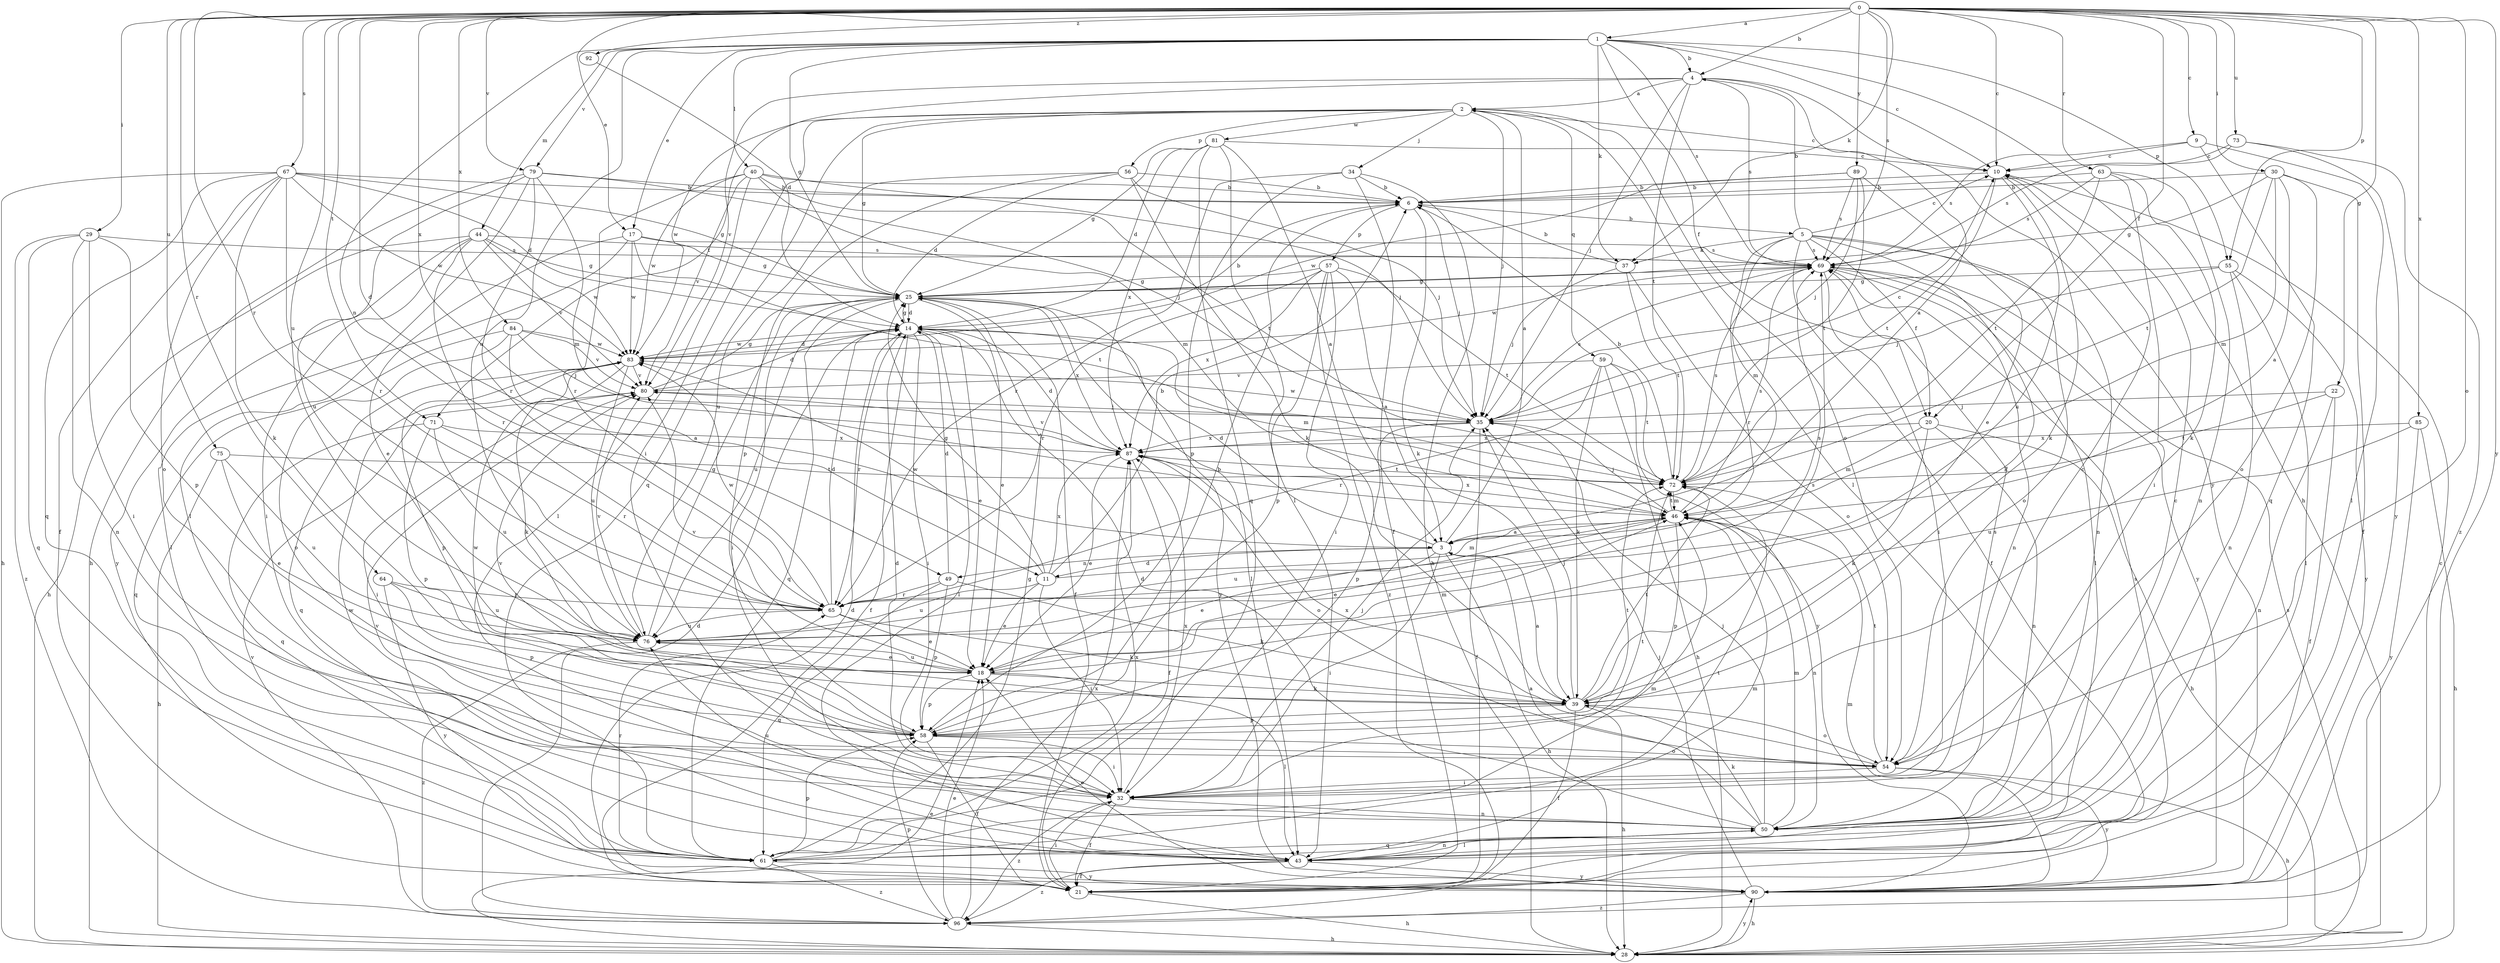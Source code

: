 strict digraph  {
0;
1;
2;
3;
4;
5;
6;
9;
10;
11;
14;
17;
18;
20;
21;
22;
25;
28;
29;
30;
32;
34;
35;
37;
39;
40;
43;
44;
46;
49;
50;
54;
55;
56;
57;
58;
59;
61;
63;
64;
65;
67;
69;
71;
72;
73;
75;
76;
79;
80;
81;
83;
84;
85;
87;
89;
90;
92;
96;
0 -> 1  [label=a];
0 -> 4  [label=b];
0 -> 9  [label=c];
0 -> 10  [label=c];
0 -> 11  [label=d];
0 -> 17  [label=e];
0 -> 20  [label=f];
0 -> 22  [label=g];
0 -> 29  [label=i];
0 -> 30  [label=i];
0 -> 37  [label=k];
0 -> 54  [label=o];
0 -> 55  [label=p];
0 -> 63  [label=r];
0 -> 64  [label=r];
0 -> 65  [label=r];
0 -> 67  [label=s];
0 -> 69  [label=s];
0 -> 71  [label=t];
0 -> 73  [label=u];
0 -> 75  [label=u];
0 -> 76  [label=u];
0 -> 79  [label=v];
0 -> 84  [label=x];
0 -> 85  [label=x];
0 -> 87  [label=x];
0 -> 89  [label=y];
0 -> 90  [label=y];
0 -> 92  [label=z];
1 -> 4  [label=b];
1 -> 10  [label=c];
1 -> 17  [label=e];
1 -> 20  [label=f];
1 -> 25  [label=g];
1 -> 28  [label=h];
1 -> 37  [label=k];
1 -> 40  [label=l];
1 -> 44  [label=m];
1 -> 49  [label=n];
1 -> 55  [label=p];
1 -> 69  [label=s];
1 -> 76  [label=u];
1 -> 79  [label=v];
2 -> 10  [label=c];
2 -> 25  [label=g];
2 -> 32  [label=i];
2 -> 34  [label=j];
2 -> 35  [label=j];
2 -> 43  [label=l];
2 -> 54  [label=o];
2 -> 56  [label=p];
2 -> 59  [label=q];
2 -> 61  [label=q];
2 -> 81  [label=w];
2 -> 83  [label=w];
3 -> 2  [label=a];
3 -> 11  [label=d];
3 -> 14  [label=d];
3 -> 18  [label=e];
3 -> 28  [label=h];
3 -> 32  [label=i];
3 -> 49  [label=n];
4 -> 2  [label=a];
4 -> 3  [label=a];
4 -> 35  [label=j];
4 -> 69  [label=s];
4 -> 71  [label=t];
4 -> 72  [label=t];
4 -> 80  [label=v];
4 -> 90  [label=y];
5 -> 4  [label=b];
5 -> 10  [label=c];
5 -> 20  [label=f];
5 -> 21  [label=f];
5 -> 37  [label=k];
5 -> 39  [label=k];
5 -> 46  [label=m];
5 -> 50  [label=n];
5 -> 54  [label=o];
5 -> 65  [label=r];
5 -> 69  [label=s];
6 -> 5  [label=b];
6 -> 35  [label=j];
6 -> 39  [label=k];
6 -> 57  [label=p];
9 -> 10  [label=c];
9 -> 43  [label=l];
9 -> 61  [label=q];
9 -> 69  [label=s];
10 -> 6  [label=b];
10 -> 39  [label=k];
10 -> 72  [label=t];
10 -> 76  [label=u];
11 -> 6  [label=b];
11 -> 18  [label=e];
11 -> 25  [label=g];
11 -> 32  [label=i];
11 -> 46  [label=m];
11 -> 76  [label=u];
11 -> 83  [label=w];
11 -> 87  [label=x];
14 -> 6  [label=b];
14 -> 18  [label=e];
14 -> 21  [label=f];
14 -> 25  [label=g];
14 -> 32  [label=i];
14 -> 43  [label=l];
14 -> 46  [label=m];
14 -> 65  [label=r];
14 -> 83  [label=w];
17 -> 18  [label=e];
17 -> 25  [label=g];
17 -> 43  [label=l];
17 -> 69  [label=s];
17 -> 72  [label=t];
17 -> 83  [label=w];
18 -> 39  [label=k];
18 -> 43  [label=l];
18 -> 46  [label=m];
18 -> 58  [label=p];
18 -> 76  [label=u];
18 -> 80  [label=v];
20 -> 28  [label=h];
20 -> 39  [label=k];
20 -> 46  [label=m];
20 -> 50  [label=n];
20 -> 87  [label=x];
21 -> 14  [label=d];
21 -> 28  [label=h];
21 -> 32  [label=i];
21 -> 69  [label=s];
22 -> 21  [label=f];
22 -> 35  [label=j];
22 -> 50  [label=n];
22 -> 72  [label=t];
25 -> 14  [label=d];
25 -> 18  [label=e];
25 -> 21  [label=f];
25 -> 32  [label=i];
25 -> 43  [label=l];
25 -> 61  [label=q];
25 -> 76  [label=u];
25 -> 87  [label=x];
25 -> 90  [label=y];
28 -> 10  [label=c];
28 -> 18  [label=e];
28 -> 69  [label=s];
28 -> 90  [label=y];
29 -> 32  [label=i];
29 -> 50  [label=n];
29 -> 58  [label=p];
29 -> 61  [label=q];
29 -> 69  [label=s];
29 -> 96  [label=z];
30 -> 3  [label=a];
30 -> 6  [label=b];
30 -> 21  [label=f];
30 -> 25  [label=g];
30 -> 46  [label=m];
30 -> 54  [label=o];
30 -> 72  [label=t];
32 -> 14  [label=d];
32 -> 21  [label=f];
32 -> 35  [label=j];
32 -> 50  [label=n];
32 -> 69  [label=s];
32 -> 72  [label=t];
32 -> 87  [label=x];
32 -> 96  [label=z];
34 -> 6  [label=b];
34 -> 21  [label=f];
34 -> 28  [label=h];
34 -> 58  [label=p];
34 -> 65  [label=r];
35 -> 10  [label=c];
35 -> 21  [label=f];
35 -> 58  [label=p];
35 -> 69  [label=s];
35 -> 83  [label=w];
35 -> 87  [label=x];
37 -> 6  [label=b];
37 -> 35  [label=j];
37 -> 54  [label=o];
37 -> 72  [label=t];
39 -> 3  [label=a];
39 -> 21  [label=f];
39 -> 28  [label=h];
39 -> 35  [label=j];
39 -> 54  [label=o];
39 -> 58  [label=p];
39 -> 69  [label=s];
39 -> 72  [label=t];
40 -> 6  [label=b];
40 -> 35  [label=j];
40 -> 43  [label=l];
40 -> 46  [label=m];
40 -> 65  [label=r];
40 -> 72  [label=t];
40 -> 80  [label=v];
40 -> 83  [label=w];
43 -> 21  [label=f];
43 -> 46  [label=m];
43 -> 50  [label=n];
43 -> 80  [label=v];
43 -> 83  [label=w];
43 -> 90  [label=y];
43 -> 96  [label=z];
44 -> 25  [label=g];
44 -> 28  [label=h];
44 -> 32  [label=i];
44 -> 65  [label=r];
44 -> 69  [label=s];
44 -> 80  [label=v];
44 -> 83  [label=w];
44 -> 90  [label=y];
46 -> 3  [label=a];
46 -> 18  [label=e];
46 -> 35  [label=j];
46 -> 50  [label=n];
46 -> 58  [label=p];
46 -> 69  [label=s];
46 -> 72  [label=t];
46 -> 76  [label=u];
46 -> 87  [label=x];
49 -> 14  [label=d];
49 -> 39  [label=k];
49 -> 58  [label=p];
49 -> 61  [label=q];
49 -> 65  [label=r];
50 -> 3  [label=a];
50 -> 10  [label=c];
50 -> 14  [label=d];
50 -> 35  [label=j];
50 -> 39  [label=k];
50 -> 43  [label=l];
50 -> 46  [label=m];
50 -> 61  [label=q];
50 -> 76  [label=u];
54 -> 10  [label=c];
54 -> 28  [label=h];
54 -> 32  [label=i];
54 -> 72  [label=t];
54 -> 87  [label=x];
54 -> 90  [label=y];
55 -> 25  [label=g];
55 -> 35  [label=j];
55 -> 43  [label=l];
55 -> 50  [label=n];
55 -> 90  [label=y];
56 -> 6  [label=b];
56 -> 14  [label=d];
56 -> 35  [label=j];
56 -> 39  [label=k];
56 -> 58  [label=p];
56 -> 76  [label=u];
57 -> 3  [label=a];
57 -> 25  [label=g];
57 -> 32  [label=i];
57 -> 58  [label=p];
57 -> 65  [label=r];
57 -> 72  [label=t];
57 -> 87  [label=x];
57 -> 96  [label=z];
58 -> 6  [label=b];
58 -> 21  [label=f];
58 -> 32  [label=i];
58 -> 54  [label=o];
58 -> 72  [label=t];
58 -> 80  [label=v];
58 -> 83  [label=w];
59 -> 28  [label=h];
59 -> 39  [label=k];
59 -> 65  [label=r];
59 -> 72  [label=t];
59 -> 80  [label=v];
59 -> 90  [label=y];
61 -> 25  [label=g];
61 -> 46  [label=m];
61 -> 58  [label=p];
61 -> 65  [label=r];
61 -> 72  [label=t];
61 -> 87  [label=x];
61 -> 90  [label=y];
61 -> 96  [label=z];
63 -> 6  [label=b];
63 -> 32  [label=i];
63 -> 39  [label=k];
63 -> 50  [label=n];
63 -> 69  [label=s];
63 -> 72  [label=t];
64 -> 58  [label=p];
64 -> 65  [label=r];
64 -> 76  [label=u];
64 -> 90  [label=y];
65 -> 14  [label=d];
65 -> 18  [label=e];
65 -> 39  [label=k];
65 -> 69  [label=s];
65 -> 76  [label=u];
65 -> 83  [label=w];
67 -> 6  [label=b];
67 -> 14  [label=d];
67 -> 21  [label=f];
67 -> 25  [label=g];
67 -> 28  [label=h];
67 -> 39  [label=k];
67 -> 54  [label=o];
67 -> 61  [label=q];
67 -> 65  [label=r];
67 -> 83  [label=w];
69 -> 25  [label=g];
69 -> 32  [label=i];
69 -> 43  [label=l];
69 -> 50  [label=n];
69 -> 83  [label=w];
69 -> 90  [label=y];
71 -> 58  [label=p];
71 -> 61  [label=q];
71 -> 65  [label=r];
71 -> 76  [label=u];
71 -> 87  [label=x];
72 -> 6  [label=b];
72 -> 46  [label=m];
72 -> 69  [label=s];
73 -> 10  [label=c];
73 -> 69  [label=s];
73 -> 90  [label=y];
73 -> 96  [label=z];
75 -> 18  [label=e];
75 -> 28  [label=h];
75 -> 72  [label=t];
75 -> 76  [label=u];
76 -> 18  [label=e];
76 -> 25  [label=g];
76 -> 80  [label=v];
76 -> 96  [label=z];
79 -> 6  [label=b];
79 -> 28  [label=h];
79 -> 35  [label=j];
79 -> 43  [label=l];
79 -> 46  [label=m];
79 -> 65  [label=r];
79 -> 76  [label=u];
80 -> 14  [label=d];
80 -> 25  [label=g];
80 -> 32  [label=i];
80 -> 35  [label=j];
81 -> 3  [label=a];
81 -> 10  [label=c];
81 -> 14  [label=d];
81 -> 25  [label=g];
81 -> 43  [label=l];
81 -> 61  [label=q];
81 -> 87  [label=x];
83 -> 14  [label=d];
83 -> 39  [label=k];
83 -> 58  [label=p];
83 -> 61  [label=q];
83 -> 76  [label=u];
83 -> 80  [label=v];
84 -> 3  [label=a];
84 -> 35  [label=j];
84 -> 54  [label=o];
84 -> 61  [label=q];
84 -> 80  [label=v];
84 -> 83  [label=w];
85 -> 28  [label=h];
85 -> 76  [label=u];
85 -> 87  [label=x];
85 -> 90  [label=y];
87 -> 14  [label=d];
87 -> 18  [label=e];
87 -> 21  [label=f];
87 -> 54  [label=o];
87 -> 72  [label=t];
87 -> 80  [label=v];
89 -> 6  [label=b];
89 -> 18  [label=e];
89 -> 35  [label=j];
89 -> 69  [label=s];
89 -> 72  [label=t];
89 -> 83  [label=w];
90 -> 18  [label=e];
90 -> 28  [label=h];
90 -> 35  [label=j];
90 -> 46  [label=m];
90 -> 96  [label=z];
92 -> 14  [label=d];
96 -> 14  [label=d];
96 -> 18  [label=e];
96 -> 28  [label=h];
96 -> 58  [label=p];
96 -> 80  [label=v];
96 -> 87  [label=x];
}
